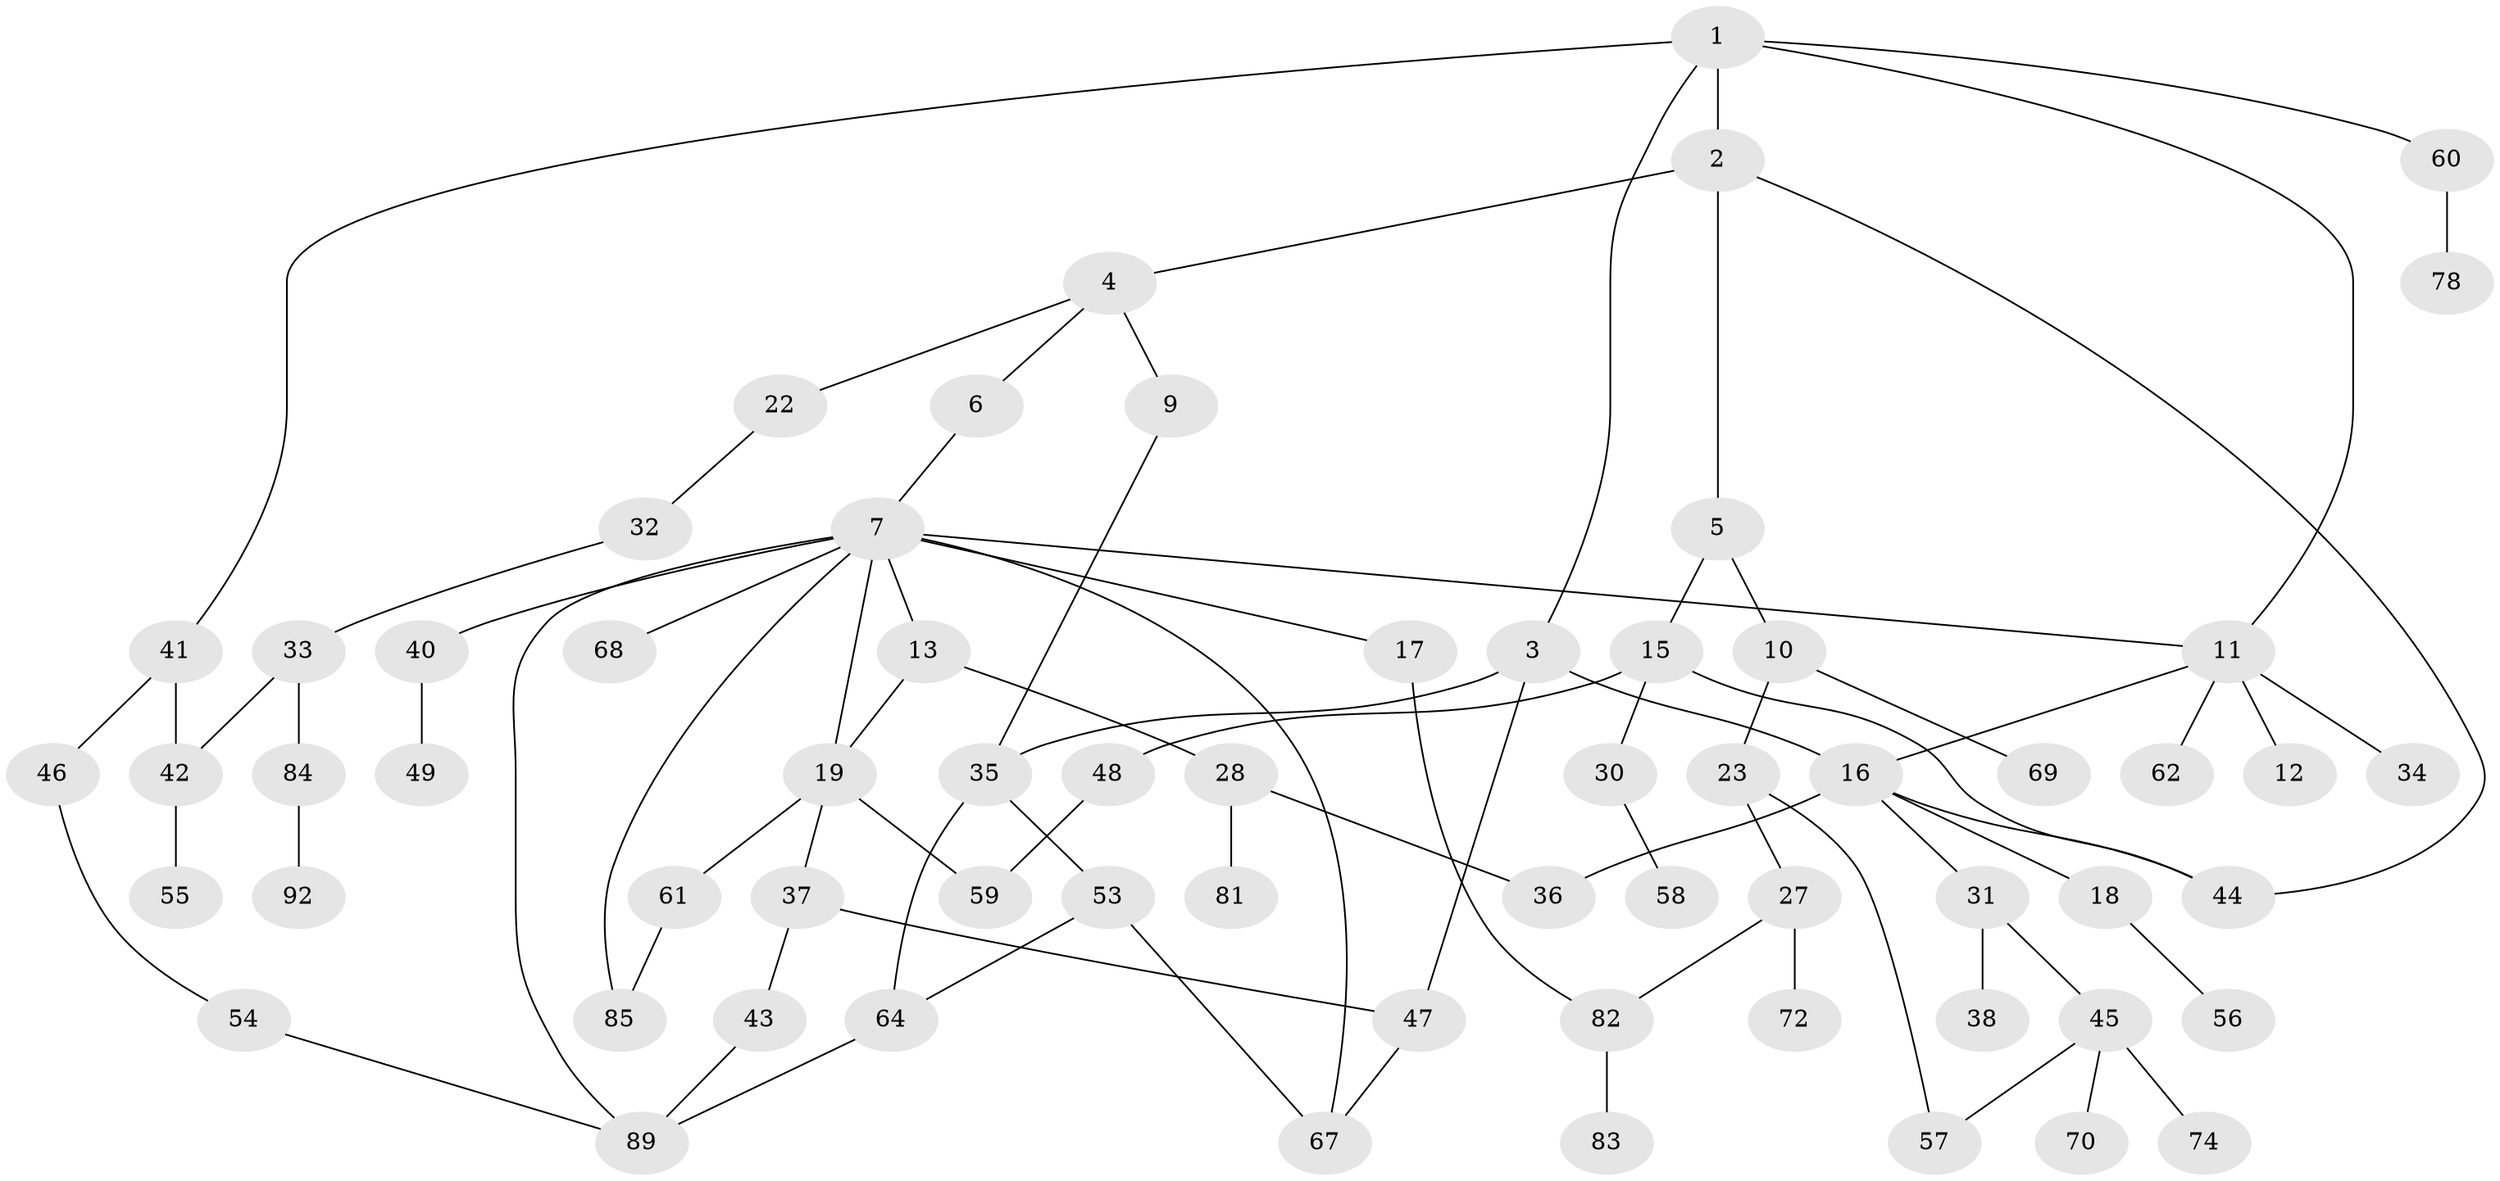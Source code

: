 // original degree distribution, {3: 0.23655913978494625, 4: 0.11827956989247312, 7: 0.021505376344086023, 2: 0.34408602150537637, 1: 0.25806451612903225, 5: 0.021505376344086023}
// Generated by graph-tools (version 1.1) at 2025/17/03/04/25 18:17:09]
// undirected, 65 vertices, 83 edges
graph export_dot {
graph [start="1"]
  node [color=gray90,style=filled];
  1 [super="+14"];
  2;
  3;
  4;
  5;
  6 [super="+52"];
  7 [super="+24+8"];
  9;
  10;
  11 [super="+65+29"];
  12;
  13 [super="+71"];
  15;
  16 [super="+26+21+20"];
  17;
  18;
  19 [super="+87+25"];
  22;
  23;
  27 [super="+63+86"];
  28;
  30 [super="+73"];
  31;
  32;
  33 [super="+91"];
  34 [super="+39"];
  35;
  36;
  37 [super="+90"];
  38;
  40;
  41;
  42;
  43 [super="+66"];
  44 [super="+77"];
  45 [super="+50+51"];
  46;
  47;
  48;
  49;
  53;
  54;
  55;
  56;
  57 [super="+88+93"];
  58;
  59;
  60;
  61;
  62;
  64;
  67;
  68;
  69;
  70;
  72;
  74;
  78;
  81;
  82;
  83;
  84;
  85;
  89;
  92;
  1 -- 2;
  1 -- 3;
  1 -- 11;
  1 -- 60;
  1 -- 41;
  2 -- 4;
  2 -- 5;
  2 -- 44;
  3 -- 16;
  3 -- 35;
  3 -- 47;
  4 -- 6;
  4 -- 9;
  4 -- 22;
  5 -- 10;
  5 -- 15;
  6 -- 7;
  7 -- 11;
  7 -- 13;
  7 -- 19;
  7 -- 89;
  7 -- 40;
  7 -- 68;
  7 -- 17;
  7 -- 67;
  7 -- 85;
  9 -- 35;
  10 -- 23;
  10 -- 69;
  11 -- 12;
  11 -- 16;
  11 -- 34;
  11 -- 62;
  13 -- 28;
  13 -- 19;
  15 -- 30;
  15 -- 48;
  15 -- 44;
  16 -- 18;
  16 -- 36;
  16 -- 31;
  16 -- 44;
  17 -- 82;
  18 -- 56;
  19 -- 59;
  19 -- 61;
  19 -- 37;
  22 -- 32;
  23 -- 27;
  23 -- 57;
  27 -- 72;
  27 -- 82;
  28 -- 36;
  28 -- 81;
  30 -- 58;
  31 -- 38;
  31 -- 45;
  32 -- 33;
  33 -- 42;
  33 -- 84;
  35 -- 53;
  35 -- 64;
  37 -- 43;
  37 -- 47;
  40 -- 49;
  41 -- 46;
  41 -- 42;
  42 -- 55;
  43 -- 89;
  45 -- 70;
  45 -- 74;
  45 -- 57;
  46 -- 54;
  47 -- 67;
  48 -- 59;
  53 -- 64;
  53 -- 67;
  54 -- 89;
  60 -- 78;
  61 -- 85;
  64 -- 89;
  82 -- 83;
  84 -- 92;
}
